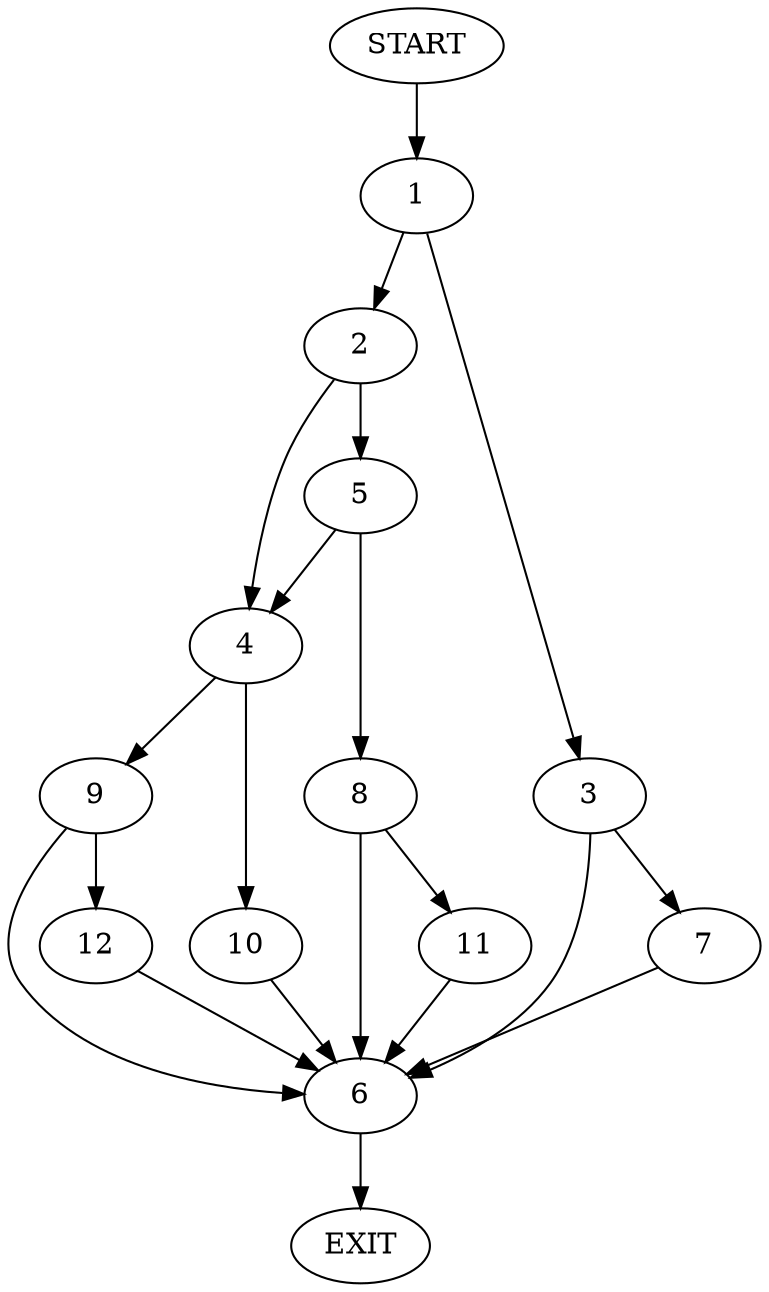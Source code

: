 digraph {
0 [label="START"]
13 [label="EXIT"]
0 -> 1
1 -> 2
1 -> 3
2 -> 4
2 -> 5
3 -> 6
3 -> 7
7 -> 6
6 -> 13
5 -> 4
5 -> 8
4 -> 9
4 -> 10
8 -> 6
8 -> 11
11 -> 6
10 -> 6
9 -> 6
9 -> 12
12 -> 6
}

